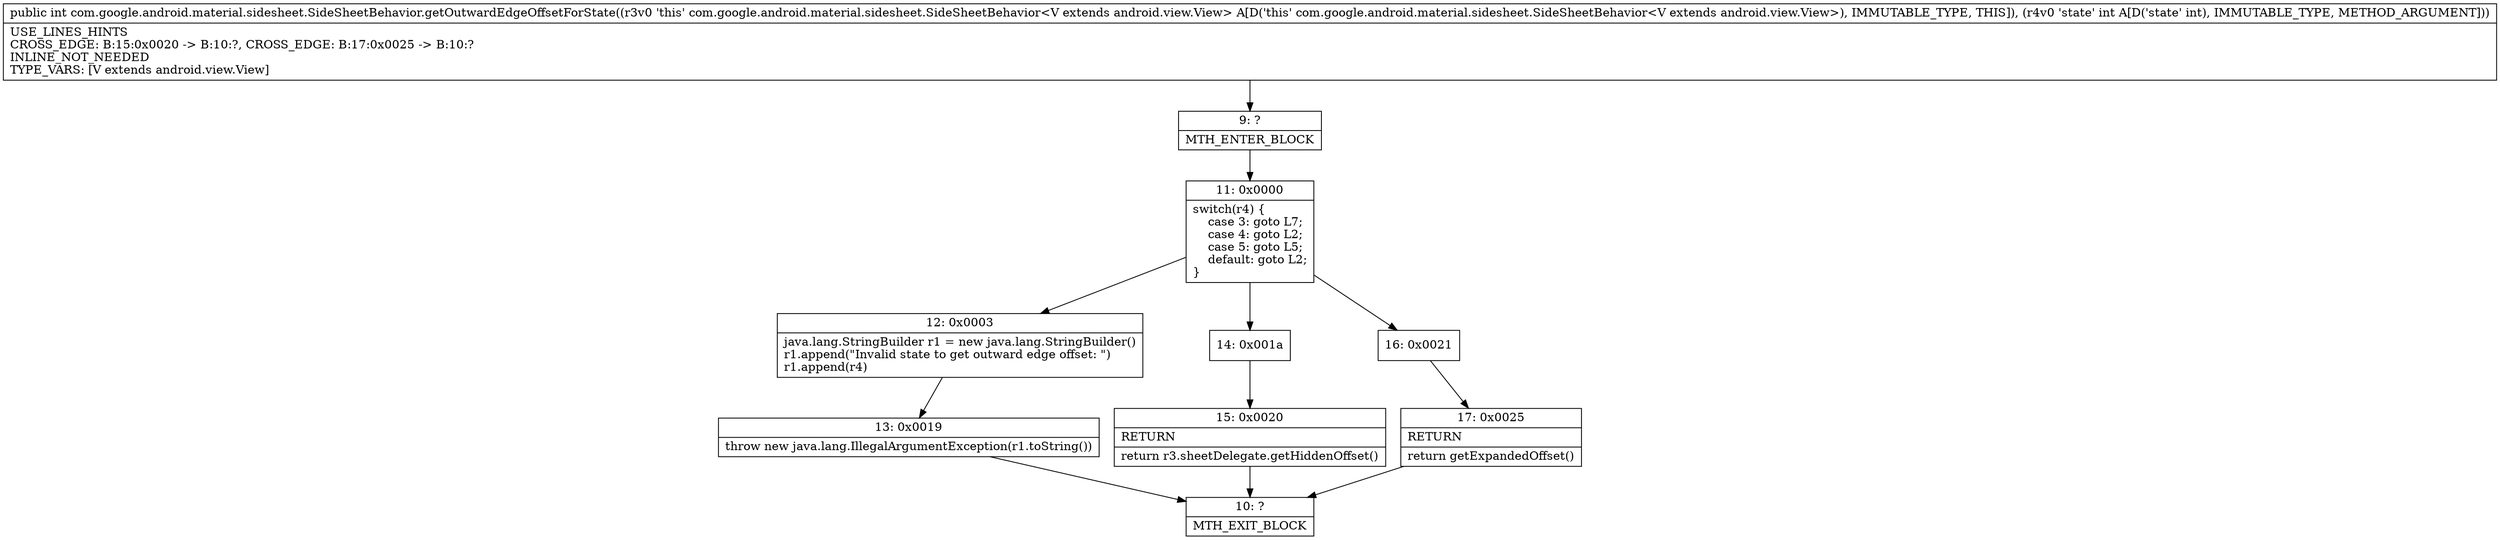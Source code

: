 digraph "CFG forcom.google.android.material.sidesheet.SideSheetBehavior.getOutwardEdgeOffsetForState(I)I" {
Node_9 [shape=record,label="{9\:\ ?|MTH_ENTER_BLOCK\l}"];
Node_11 [shape=record,label="{11\:\ 0x0000|switch(r4) \{\l    case 3: goto L7;\l    case 4: goto L2;\l    case 5: goto L5;\l    default: goto L2;\l\}\l}"];
Node_12 [shape=record,label="{12\:\ 0x0003|java.lang.StringBuilder r1 = new java.lang.StringBuilder()\lr1.append(\"Invalid state to get outward edge offset: \")\lr1.append(r4)\l}"];
Node_13 [shape=record,label="{13\:\ 0x0019|throw new java.lang.IllegalArgumentException(r1.toString())\l}"];
Node_10 [shape=record,label="{10\:\ ?|MTH_EXIT_BLOCK\l}"];
Node_14 [shape=record,label="{14\:\ 0x001a}"];
Node_15 [shape=record,label="{15\:\ 0x0020|RETURN\l|return r3.sheetDelegate.getHiddenOffset()\l}"];
Node_16 [shape=record,label="{16\:\ 0x0021}"];
Node_17 [shape=record,label="{17\:\ 0x0025|RETURN\l|return getExpandedOffset()\l}"];
MethodNode[shape=record,label="{public int com.google.android.material.sidesheet.SideSheetBehavior.getOutwardEdgeOffsetForState((r3v0 'this' com.google.android.material.sidesheet.SideSheetBehavior\<V extends android.view.View\> A[D('this' com.google.android.material.sidesheet.SideSheetBehavior\<V extends android.view.View\>), IMMUTABLE_TYPE, THIS]), (r4v0 'state' int A[D('state' int), IMMUTABLE_TYPE, METHOD_ARGUMENT]))  | USE_LINES_HINTS\lCROSS_EDGE: B:15:0x0020 \-\> B:10:?, CROSS_EDGE: B:17:0x0025 \-\> B:10:?\lINLINE_NOT_NEEDED\lTYPE_VARS: [V extends android.view.View]\l}"];
MethodNode -> Node_9;Node_9 -> Node_11;
Node_11 -> Node_12;
Node_11 -> Node_14;
Node_11 -> Node_16;
Node_12 -> Node_13;
Node_13 -> Node_10;
Node_14 -> Node_15;
Node_15 -> Node_10;
Node_16 -> Node_17;
Node_17 -> Node_10;
}


